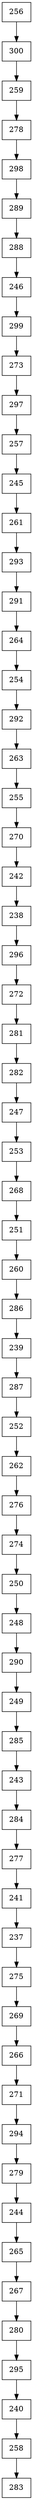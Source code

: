 digraph G {
  node [shape=record];
  node0 [label="{256}"];
  node0 -> node1;
  node1 [label="{300}"];
  node1 -> node2;
  node2 [label="{259}"];
  node2 -> node3;
  node3 [label="{278}"];
  node3 -> node4;
  node4 [label="{298}"];
  node4 -> node5;
  node5 [label="{289}"];
  node5 -> node6;
  node6 [label="{288}"];
  node6 -> node7;
  node7 [label="{246}"];
  node7 -> node8;
  node8 [label="{299}"];
  node8 -> node9;
  node9 [label="{273}"];
  node9 -> node10;
  node10 [label="{297}"];
  node10 -> node11;
  node11 [label="{257}"];
  node11 -> node12;
  node12 [label="{245}"];
  node12 -> node13;
  node13 [label="{261}"];
  node13 -> node14;
  node14 [label="{293}"];
  node14 -> node15;
  node15 [label="{291}"];
  node15 -> node16;
  node16 [label="{264}"];
  node16 -> node17;
  node17 [label="{254}"];
  node17 -> node18;
  node18 [label="{292}"];
  node18 -> node19;
  node19 [label="{263}"];
  node19 -> node20;
  node20 [label="{255}"];
  node20 -> node21;
  node21 [label="{270}"];
  node21 -> node22;
  node22 [label="{242}"];
  node22 -> node23;
  node23 [label="{238}"];
  node23 -> node24;
  node24 [label="{296}"];
  node24 -> node25;
  node25 [label="{272}"];
  node25 -> node26;
  node26 [label="{281}"];
  node26 -> node27;
  node27 [label="{282}"];
  node27 -> node28;
  node28 [label="{247}"];
  node28 -> node29;
  node29 [label="{253}"];
  node29 -> node30;
  node30 [label="{268}"];
  node30 -> node31;
  node31 [label="{251}"];
  node31 -> node32;
  node32 [label="{260}"];
  node32 -> node33;
  node33 [label="{286}"];
  node33 -> node34;
  node34 [label="{239}"];
  node34 -> node35;
  node35 [label="{287}"];
  node35 -> node36;
  node36 [label="{252}"];
  node36 -> node37;
  node37 [label="{262}"];
  node37 -> node38;
  node38 [label="{276}"];
  node38 -> node39;
  node39 [label="{274}"];
  node39 -> node40;
  node40 [label="{250}"];
  node40 -> node41;
  node41 [label="{248}"];
  node41 -> node42;
  node42 [label="{290}"];
  node42 -> node43;
  node43 [label="{249}"];
  node43 -> node44;
  node44 [label="{285}"];
  node44 -> node45;
  node45 [label="{243}"];
  node45 -> node46;
  node46 [label="{284}"];
  node46 -> node47;
  node47 [label="{277}"];
  node47 -> node48;
  node48 [label="{241}"];
  node48 -> node49;
  node49 [label="{237}"];
  node49 -> node50;
  node50 [label="{275}"];
  node50 -> node51;
  node51 [label="{269}"];
  node51 -> node52;
  node52 [label="{266}"];
  node52 -> node53;
  node53 [label="{271}"];
  node53 -> node54;
  node54 [label="{294}"];
  node54 -> node55;
  node55 [label="{279}"];
  node55 -> node56;
  node56 [label="{244}"];
  node56 -> node57;
  node57 [label="{265}"];
  node57 -> node58;
  node58 [label="{267}"];
  node58 -> node59;
  node59 [label="{280}"];
  node59 -> node60;
  node60 [label="{295}"];
  node60 -> node61;
  node61 [label="{240}"];
  node61 -> node62;
  node62 [label="{258}"];
  node62 -> node63;
  node63 [label="{283}"];
}
